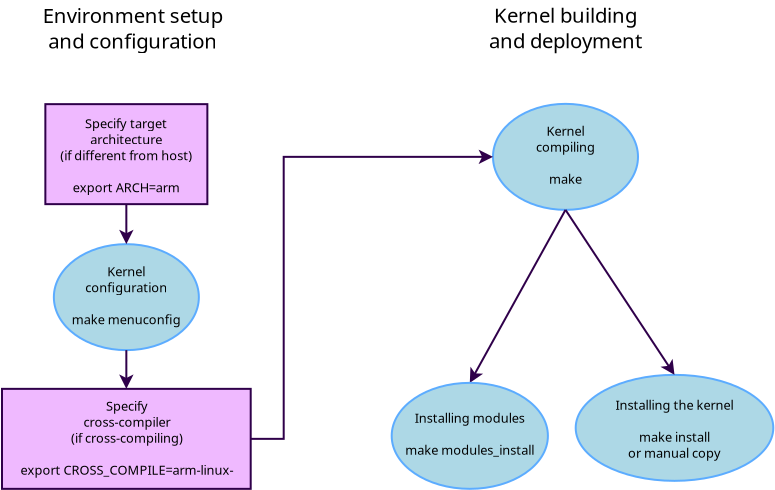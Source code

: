<?xml version="1.0" encoding="UTF-8"?>
<dia:diagram xmlns:dia="http://www.lysator.liu.se/~alla/dia/">
  <dia:layer name="Background" visible="true" connectable="true" active="true">
    <dia:object type="Standard - Box" version="0" id="O0">
      <dia:attribute name="obj_pos">
        <dia:point val="5.133,6.45"/>
      </dia:attribute>
      <dia:attribute name="obj_bb">
        <dia:rectangle val="5.082,6.4;13.283,11.5"/>
      </dia:attribute>
      <dia:attribute name="elem_corner">
        <dia:point val="5.133,6.45"/>
      </dia:attribute>
      <dia:attribute name="elem_width">
        <dia:real val="8.1"/>
      </dia:attribute>
      <dia:attribute name="elem_height">
        <dia:real val="5"/>
      </dia:attribute>
      <dia:attribute name="border_color">
        <dia:color val="#2f004aff"/>
      </dia:attribute>
      <dia:attribute name="inner_color">
        <dia:color val="#efb9ffff"/>
      </dia:attribute>
      <dia:attribute name="show_background">
        <dia:boolean val="true"/>
      </dia:attribute>
    </dia:object>
    <dia:object type="Standard - Text" version="1" id="O1">
      <dia:attribute name="obj_pos">
        <dia:point val="9.173,7.65"/>
      </dia:attribute>
      <dia:attribute name="obj_bb">
        <dia:rectangle val="5.626,7.055;12.721,11.002"/>
      </dia:attribute>
      <dia:attribute name="text">
        <dia:composite type="text">
          <dia:attribute name="string">
            <dia:string>#Specify target
architecture
(if different from host)

export ARCH=arm#</dia:string>
          </dia:attribute>
          <dia:attribute name="font">
            <dia:font family="sans" style="0" name="Helvetica"/>
          </dia:attribute>
          <dia:attribute name="height">
            <dia:real val="0.8"/>
          </dia:attribute>
          <dia:attribute name="pos">
            <dia:point val="9.173,7.65"/>
          </dia:attribute>
          <dia:attribute name="color">
            <dia:color val="#000000ff"/>
          </dia:attribute>
          <dia:attribute name="alignment">
            <dia:enum val="1"/>
          </dia:attribute>
        </dia:composite>
      </dia:attribute>
      <dia:attribute name="valign">
        <dia:enum val="3"/>
      </dia:attribute>
    </dia:object>
    <dia:group>
      <dia:attribute name="meta">
        <dia:composite type="dict"/>
      </dia:attribute>
      <dia:attribute name="matrix"/>
      <dia:object type="Standard - Ellipse" version="0" id="O2">
        <dia:attribute name="obj_pos">
          <dia:point val="5.558,13.45"/>
        </dia:attribute>
        <dia:attribute name="obj_bb">
          <dia:rectangle val="5.508,13.4;12.857,18.8"/>
        </dia:attribute>
        <dia:attribute name="elem_corner">
          <dia:point val="5.558,13.45"/>
        </dia:attribute>
        <dia:attribute name="elem_width">
          <dia:real val="7.25"/>
        </dia:attribute>
        <dia:attribute name="elem_height">
          <dia:real val="5.3"/>
        </dia:attribute>
        <dia:attribute name="border_color">
          <dia:color val="#5cacffff"/>
        </dia:attribute>
        <dia:attribute name="inner_color">
          <dia:color val="#add8e6ff"/>
        </dia:attribute>
      </dia:object>
      <dia:object type="Standard - Text" version="1" id="O3">
        <dia:attribute name="obj_pos">
          <dia:point val="9.182,15.05"/>
        </dia:attribute>
        <dia:attribute name="obj_bb">
          <dia:rectangle val="6.309,14.455;12.056,17.602"/>
        </dia:attribute>
        <dia:attribute name="text">
          <dia:composite type="text">
            <dia:attribute name="string">
              <dia:string>#Kernel
configuration

make menuconfig#</dia:string>
            </dia:attribute>
            <dia:attribute name="font">
              <dia:font family="sans" style="0" name="Helvetica"/>
            </dia:attribute>
            <dia:attribute name="height">
              <dia:real val="0.8"/>
            </dia:attribute>
            <dia:attribute name="pos">
              <dia:point val="9.182,15.05"/>
            </dia:attribute>
            <dia:attribute name="color">
              <dia:color val="#000000ff"/>
            </dia:attribute>
            <dia:attribute name="alignment">
              <dia:enum val="1"/>
            </dia:attribute>
          </dia:composite>
        </dia:attribute>
        <dia:attribute name="valign">
          <dia:enum val="3"/>
        </dia:attribute>
      </dia:object>
    </dia:group>
    <dia:object type="Standard - Line" version="0" id="O4">
      <dia:attribute name="obj_pos">
        <dia:point val="9.182,11.45"/>
      </dia:attribute>
      <dia:attribute name="obj_bb">
        <dia:rectangle val="8.821,11.4;9.544,13.5"/>
      </dia:attribute>
      <dia:attribute name="conn_endpoints">
        <dia:point val="9.182,11.45"/>
        <dia:point val="9.182,13.45"/>
      </dia:attribute>
      <dia:attribute name="numcp">
        <dia:int val="1"/>
      </dia:attribute>
      <dia:attribute name="line_color">
        <dia:color val="#2f004aff"/>
      </dia:attribute>
      <dia:attribute name="end_arrow">
        <dia:enum val="22"/>
      </dia:attribute>
      <dia:attribute name="end_arrow_length">
        <dia:real val="0.5"/>
      </dia:attribute>
      <dia:attribute name="end_arrow_width">
        <dia:real val="0.5"/>
      </dia:attribute>
      <dia:connections>
        <dia:connection handle="0" to="O0" connection="6"/>
        <dia:connection handle="1" to="O2" connection="1"/>
      </dia:connections>
    </dia:object>
    <dia:object type="Standard - Line" version="0" id="O5">
      <dia:attribute name="obj_pos">
        <dia:point val="9.182,18.75"/>
      </dia:attribute>
      <dia:attribute name="obj_bb">
        <dia:rectangle val="8.821,18.7;9.544,20.735"/>
      </dia:attribute>
      <dia:attribute name="conn_endpoints">
        <dia:point val="9.182,18.75"/>
        <dia:point val="9.182,20.685"/>
      </dia:attribute>
      <dia:attribute name="numcp">
        <dia:int val="1"/>
      </dia:attribute>
      <dia:attribute name="line_color">
        <dia:color val="#2f004aff"/>
      </dia:attribute>
      <dia:attribute name="end_arrow">
        <dia:enum val="22"/>
      </dia:attribute>
      <dia:attribute name="end_arrow_length">
        <dia:real val="0.5"/>
      </dia:attribute>
      <dia:attribute name="end_arrow_width">
        <dia:real val="0.5"/>
      </dia:attribute>
      <dia:connections>
        <dia:connection handle="0" to="O2" connection="6"/>
        <dia:connection handle="1" to="O17" connection="1"/>
      </dia:connections>
    </dia:object>
    <dia:group>
      <dia:attribute name="meta">
        <dia:composite type="dict"/>
      </dia:attribute>
      <dia:attribute name="matrix"/>
      <dia:object type="Standard - Ellipse" version="0" id="O6">
        <dia:attribute name="obj_pos">
          <dia:point val="31.65,19.985"/>
        </dia:attribute>
        <dia:attribute name="obj_bb">
          <dia:rectangle val="31.6,19.935;41.58,25.335"/>
        </dia:attribute>
        <dia:attribute name="elem_corner">
          <dia:point val="31.65,19.985"/>
        </dia:attribute>
        <dia:attribute name="elem_width">
          <dia:real val="9.88"/>
        </dia:attribute>
        <dia:attribute name="elem_height">
          <dia:real val="5.3"/>
        </dia:attribute>
        <dia:attribute name="border_color">
          <dia:color val="#5cacffff"/>
        </dia:attribute>
        <dia:attribute name="inner_color">
          <dia:color val="#add8e6ff"/>
        </dia:attribute>
      </dia:object>
      <dia:object type="Standard - Text" version="1" id="O7">
        <dia:attribute name="obj_pos">
          <dia:point val="36.59,21.735"/>
        </dia:attribute>
        <dia:attribute name="obj_bb">
          <dia:rectangle val="33.419,21.14;39.761,24.288"/>
        </dia:attribute>
        <dia:attribute name="text">
          <dia:composite type="text">
            <dia:attribute name="string">
              <dia:string>#Installing the kernel

make install
or manual copy#</dia:string>
            </dia:attribute>
            <dia:attribute name="font">
              <dia:font family="sans" style="0" name="Helvetica"/>
            </dia:attribute>
            <dia:attribute name="height">
              <dia:real val="0.8"/>
            </dia:attribute>
            <dia:attribute name="pos">
              <dia:point val="36.59,21.735"/>
            </dia:attribute>
            <dia:attribute name="color">
              <dia:color val="#000000ff"/>
            </dia:attribute>
            <dia:attribute name="alignment">
              <dia:enum val="1"/>
            </dia:attribute>
          </dia:composite>
        </dia:attribute>
        <dia:attribute name="valign">
          <dia:enum val="3"/>
        </dia:attribute>
      </dia:object>
    </dia:group>
    <dia:group>
      <dia:attribute name="meta">
        <dia:composite type="dict"/>
      </dia:attribute>
      <dia:attribute name="matrix"/>
      <dia:object type="Standard - Ellipse" version="0" id="O8">
        <dia:attribute name="obj_pos">
          <dia:point val="27.515,6.435"/>
        </dia:attribute>
        <dia:attribute name="obj_bb">
          <dia:rectangle val="27.465,6.385;34.815,11.785"/>
        </dia:attribute>
        <dia:attribute name="elem_corner">
          <dia:point val="27.515,6.435"/>
        </dia:attribute>
        <dia:attribute name="elem_width">
          <dia:real val="7.25"/>
        </dia:attribute>
        <dia:attribute name="elem_height">
          <dia:real val="5.3"/>
        </dia:attribute>
        <dia:attribute name="border_color">
          <dia:color val="#5cacffff"/>
        </dia:attribute>
        <dia:attribute name="inner_color">
          <dia:color val="#add8e6ff"/>
        </dia:attribute>
      </dia:object>
      <dia:object type="Standard - Text" version="1" id="O9">
        <dia:attribute name="obj_pos">
          <dia:point val="31.14,8.035"/>
        </dia:attribute>
        <dia:attribute name="obj_bb">
          <dia:rectangle val="29.58,7.44;32.7,10.588"/>
        </dia:attribute>
        <dia:attribute name="text">
          <dia:composite type="text">
            <dia:attribute name="string">
              <dia:string>#Kernel
compiling

make#</dia:string>
            </dia:attribute>
            <dia:attribute name="font">
              <dia:font family="sans" style="0" name="Helvetica"/>
            </dia:attribute>
            <dia:attribute name="height">
              <dia:real val="0.8"/>
            </dia:attribute>
            <dia:attribute name="pos">
              <dia:point val="31.14,8.035"/>
            </dia:attribute>
            <dia:attribute name="color">
              <dia:color val="#000000ff"/>
            </dia:attribute>
            <dia:attribute name="alignment">
              <dia:enum val="1"/>
            </dia:attribute>
          </dia:composite>
        </dia:attribute>
        <dia:attribute name="valign">
          <dia:enum val="3"/>
        </dia:attribute>
      </dia:object>
    </dia:group>
    <dia:object type="Standard - Line" version="0" id="O10">
      <dia:attribute name="obj_pos">
        <dia:point val="31.14,11.735"/>
      </dia:attribute>
      <dia:attribute name="obj_bb">
        <dia:rectangle val="26.287,11.667;31.208,20.453"/>
      </dia:attribute>
      <dia:attribute name="conn_endpoints">
        <dia:point val="31.14,11.735"/>
        <dia:point val="26.355,20.385"/>
      </dia:attribute>
      <dia:attribute name="numcp">
        <dia:int val="1"/>
      </dia:attribute>
      <dia:attribute name="line_color">
        <dia:color val="#2f004aff"/>
      </dia:attribute>
      <dia:attribute name="end_arrow">
        <dia:enum val="22"/>
      </dia:attribute>
      <dia:attribute name="end_arrow_length">
        <dia:real val="0.5"/>
      </dia:attribute>
      <dia:attribute name="end_arrow_width">
        <dia:real val="0.5"/>
      </dia:attribute>
      <dia:connections>
        <dia:connection handle="0" to="O8" connection="6"/>
        <dia:connection handle="1" to="O12" connection="1"/>
      </dia:connections>
    </dia:object>
    <dia:object type="Standard - Line" version="0" id="O11">
      <dia:attribute name="obj_pos">
        <dia:point val="31.14,11.735"/>
      </dia:attribute>
      <dia:attribute name="obj_bb">
        <dia:rectangle val="31.071,11.666;36.659,20.054"/>
      </dia:attribute>
      <dia:attribute name="conn_endpoints">
        <dia:point val="31.14,11.735"/>
        <dia:point val="36.59,19.985"/>
      </dia:attribute>
      <dia:attribute name="numcp">
        <dia:int val="1"/>
      </dia:attribute>
      <dia:attribute name="line_color">
        <dia:color val="#2f004aff"/>
      </dia:attribute>
      <dia:attribute name="end_arrow">
        <dia:enum val="22"/>
      </dia:attribute>
      <dia:attribute name="end_arrow_length">
        <dia:real val="0.5"/>
      </dia:attribute>
      <dia:attribute name="end_arrow_width">
        <dia:real val="0.5"/>
      </dia:attribute>
      <dia:connections>
        <dia:connection handle="0" to="O8" connection="6"/>
        <dia:connection handle="1" to="O6" connection="1"/>
      </dia:connections>
    </dia:object>
    <dia:group>
      <dia:attribute name="meta">
        <dia:composite type="dict"/>
      </dia:attribute>
      <dia:attribute name="matrix"/>
      <dia:object type="Standard - Ellipse" version="0" id="O12">
        <dia:attribute name="obj_pos">
          <dia:point val="22.45,20.385"/>
        </dia:attribute>
        <dia:attribute name="obj_bb">
          <dia:rectangle val="22.4,20.335;30.31,25.735"/>
        </dia:attribute>
        <dia:attribute name="elem_corner">
          <dia:point val="22.45,20.385"/>
        </dia:attribute>
        <dia:attribute name="elem_width">
          <dia:real val="7.81"/>
        </dia:attribute>
        <dia:attribute name="elem_height">
          <dia:real val="5.3"/>
        </dia:attribute>
        <dia:attribute name="border_color">
          <dia:color val="#5cacffff"/>
        </dia:attribute>
        <dia:attribute name="inner_color">
          <dia:color val="#add8e6ff"/>
        </dia:attribute>
      </dia:object>
      <dia:object type="Standard - Text" version="1" id="O13">
        <dia:attribute name="obj_pos">
          <dia:point val="26.355,22.385"/>
        </dia:attribute>
        <dia:attribute name="obj_bb">
          <dia:rectangle val="22.892,21.79;29.817,24.137"/>
        </dia:attribute>
        <dia:attribute name="text">
          <dia:composite type="text">
            <dia:attribute name="string">
              <dia:string>#Installing modules

make modules_install#</dia:string>
            </dia:attribute>
            <dia:attribute name="font">
              <dia:font family="sans" style="0" name="Helvetica"/>
            </dia:attribute>
            <dia:attribute name="height">
              <dia:real val="0.8"/>
            </dia:attribute>
            <dia:attribute name="pos">
              <dia:point val="26.355,22.385"/>
            </dia:attribute>
            <dia:attribute name="color">
              <dia:color val="#000000ff"/>
            </dia:attribute>
            <dia:attribute name="alignment">
              <dia:enum val="1"/>
            </dia:attribute>
          </dia:composite>
        </dia:attribute>
        <dia:attribute name="valign">
          <dia:enum val="3"/>
        </dia:attribute>
      </dia:object>
    </dia:group>
    <dia:object type="Standard - Text" version="1" id="O14">
      <dia:attribute name="obj_pos">
        <dia:point val="9.5,2.395"/>
      </dia:attribute>
      <dia:attribute name="obj_bb">
        <dia:rectangle val="4.671,1.45;14.329,3.905"/>
      </dia:attribute>
      <dia:attribute name="text">
        <dia:composite type="text">
          <dia:attribute name="string">
            <dia:string>#Environment setup
and configuration#</dia:string>
          </dia:attribute>
          <dia:attribute name="font">
            <dia:font family="sans" style="0" name="Helvetica"/>
          </dia:attribute>
          <dia:attribute name="height">
            <dia:real val="1.27"/>
          </dia:attribute>
          <dia:attribute name="pos">
            <dia:point val="9.5,2.395"/>
          </dia:attribute>
          <dia:attribute name="color">
            <dia:color val="#000000ff"/>
          </dia:attribute>
          <dia:attribute name="alignment">
            <dia:enum val="1"/>
          </dia:attribute>
        </dia:composite>
      </dia:attribute>
      <dia:attribute name="valign">
        <dia:enum val="3"/>
      </dia:attribute>
    </dia:object>
    <dia:object type="Standard - Text" version="1" id="O15">
      <dia:attribute name="obj_pos">
        <dia:point val="31.144,2.38"/>
      </dia:attribute>
      <dia:attribute name="obj_bb">
        <dia:rectangle val="26.986,1.435;35.301,3.89"/>
      </dia:attribute>
      <dia:attribute name="text">
        <dia:composite type="text">
          <dia:attribute name="string">
            <dia:string>#Kernel building
and deployment#</dia:string>
          </dia:attribute>
          <dia:attribute name="font">
            <dia:font family="sans" style="0" name="Helvetica"/>
          </dia:attribute>
          <dia:attribute name="height">
            <dia:real val="1.27"/>
          </dia:attribute>
          <dia:attribute name="pos">
            <dia:point val="31.144,2.38"/>
          </dia:attribute>
          <dia:attribute name="color">
            <dia:color val="#000000ff"/>
          </dia:attribute>
          <dia:attribute name="alignment">
            <dia:enum val="1"/>
          </dia:attribute>
        </dia:composite>
      </dia:attribute>
      <dia:attribute name="valign">
        <dia:enum val="3"/>
      </dia:attribute>
    </dia:object>
    <dia:object type="Standard - ZigZagLine" version="1" id="O16">
      <dia:attribute name="obj_pos">
        <dia:point val="27.515,9.085"/>
      </dia:attribute>
      <dia:attribute name="obj_bb">
        <dia:rectangle val="15.35,8.723;27.565,23.235"/>
      </dia:attribute>
      <dia:attribute name="orth_points">
        <dia:point val="27.515,9.085"/>
        <dia:point val="17.05,9.085"/>
        <dia:point val="17.05,23.185"/>
        <dia:point val="15.4,23.185"/>
      </dia:attribute>
      <dia:attribute name="orth_orient">
        <dia:enum val="0"/>
        <dia:enum val="1"/>
        <dia:enum val="0"/>
      </dia:attribute>
      <dia:attribute name="autorouting">
        <dia:boolean val="false"/>
      </dia:attribute>
      <dia:attribute name="line_color">
        <dia:color val="#2f004aff"/>
      </dia:attribute>
      <dia:attribute name="start_arrow">
        <dia:enum val="22"/>
      </dia:attribute>
      <dia:attribute name="start_arrow_length">
        <dia:real val="0.5"/>
      </dia:attribute>
      <dia:attribute name="start_arrow_width">
        <dia:real val="0.5"/>
      </dia:attribute>
      <dia:connections>
        <dia:connection handle="0" to="O8" connection="3"/>
        <dia:connection handle="1" to="O17" connection="4"/>
      </dia:connections>
    </dia:object>
    <dia:group>
      <dia:attribute name="meta">
        <dia:composite type="dict"/>
      </dia:attribute>
      <dia:attribute name="matrix"/>
      <dia:object type="Standard - Box" version="0" id="O17">
        <dia:attribute name="obj_pos">
          <dia:point val="2.965,20.685"/>
        </dia:attribute>
        <dia:attribute name="obj_bb">
          <dia:rectangle val="2.915,20.635;15.45,25.735"/>
        </dia:attribute>
        <dia:attribute name="elem_corner">
          <dia:point val="2.965,20.685"/>
        </dia:attribute>
        <dia:attribute name="elem_width">
          <dia:real val="12.435"/>
        </dia:attribute>
        <dia:attribute name="elem_height">
          <dia:real val="5"/>
        </dia:attribute>
        <dia:attribute name="border_color">
          <dia:color val="#2f004aff"/>
        </dia:attribute>
        <dia:attribute name="inner_color">
          <dia:color val="#efb9ffff"/>
        </dia:attribute>
        <dia:attribute name="show_background">
          <dia:boolean val="true"/>
        </dia:attribute>
      </dia:object>
      <dia:object type="Standard - Text" version="1" id="O18">
        <dia:attribute name="obj_pos">
          <dia:point val="9.215,21.785"/>
        </dia:attribute>
        <dia:attribute name="obj_bb">
          <dia:rectangle val="3.482,21.171;14.966,25.175"/>
        </dia:attribute>
        <dia:attribute name="text">
          <dia:composite type="text">
            <dia:attribute name="string">
              <dia:string>#Specify
cross-compiler
(if cross-compiling)

export CROSS_COMPILE=arm-linux-#</dia:string>
            </dia:attribute>
            <dia:attribute name="font">
              <dia:font family="sans" style="0" name="Helvetica"/>
            </dia:attribute>
            <dia:attribute name="height">
              <dia:real val="0.8"/>
            </dia:attribute>
            <dia:attribute name="pos">
              <dia:point val="9.215,21.785"/>
            </dia:attribute>
            <dia:attribute name="color">
              <dia:color val="#000000ff"/>
            </dia:attribute>
            <dia:attribute name="alignment">
              <dia:enum val="1"/>
            </dia:attribute>
          </dia:composite>
        </dia:attribute>
        <dia:attribute name="valign">
          <dia:enum val="3"/>
        </dia:attribute>
      </dia:object>
    </dia:group>
  </dia:layer>
</dia:diagram>
